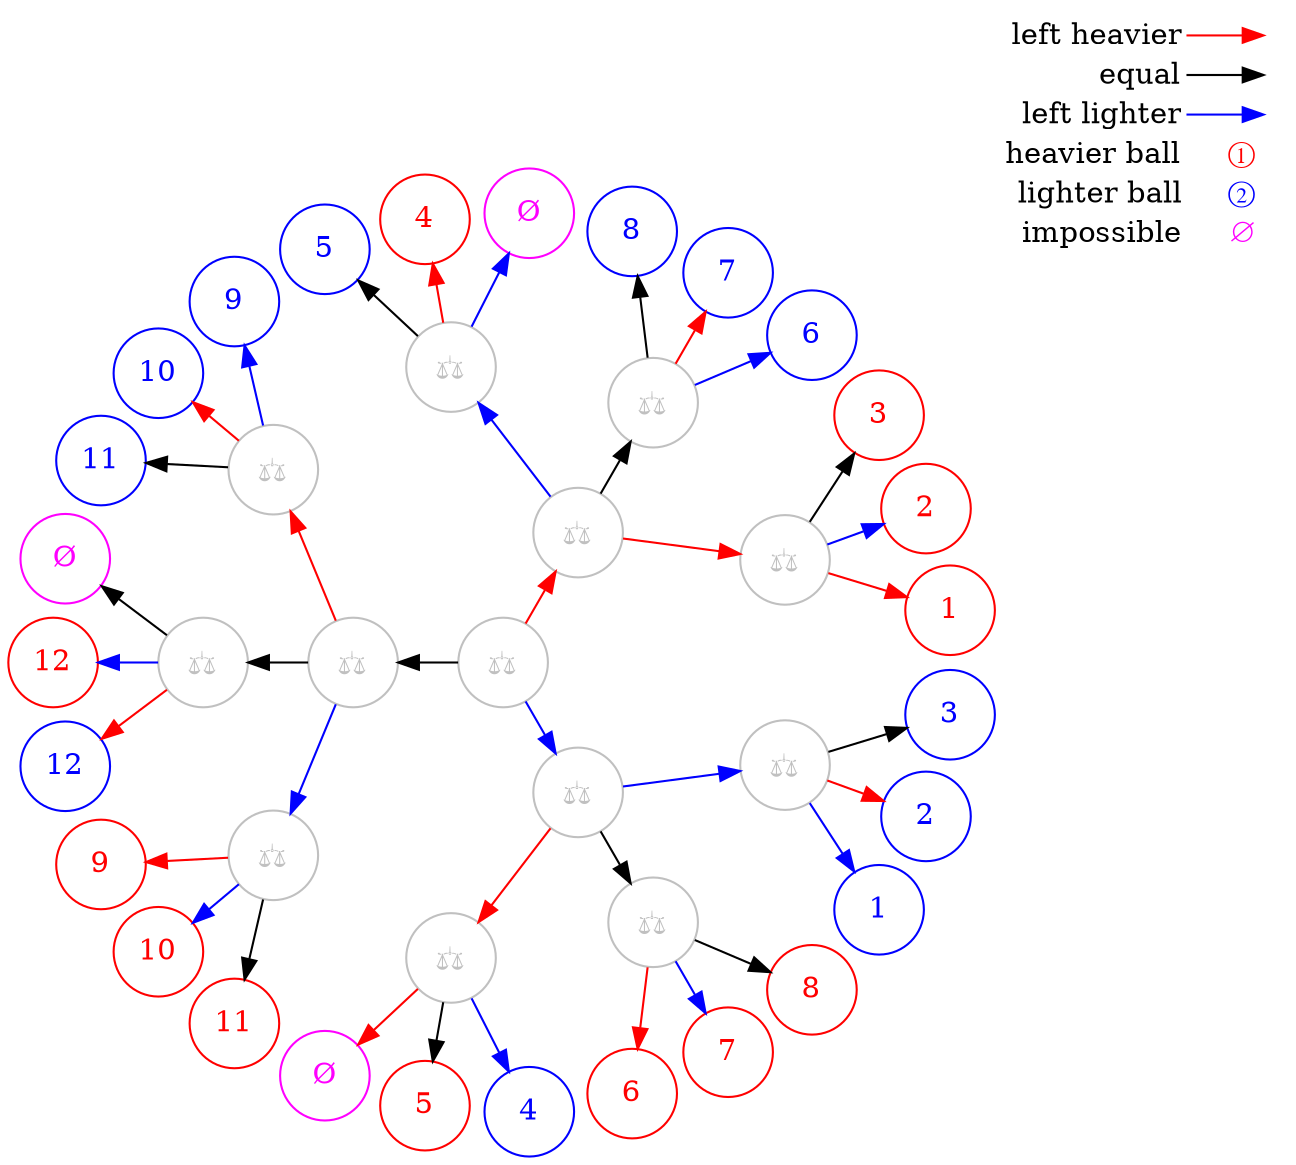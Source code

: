 digraph G {
  layout="twopi";
  bgcolor="transparent";
  node [
    shape="circle",
    fixedsize=true,
    width="0.6",
    fillcolor="white",
    style="filled",
    color="grey",
    fontcolor="grey",
    label="⚖"
  ];
  start;
  lev1_g;
  lev1_e;
  lev1_l;
  lev2_gg;
  lev2_ge;
  lev2_gl;
  lev2_eg;
  lev2_ee;
  lev2_el;
  lev2_lg;
  lev2_le;
  lev2_ll;

  node [color="magenta", label="Ø", fontcolor="magenta"];
  lev3_gll;
  lev3_eee;
  lev3_lgg;

  node [color="red", fontcolor="red"];
  lev3_ggg [label="1"];
  lev3_ggl [label="2"];
  lev3_gge [label="3"];
  lev3_glg [label="4"];
  lev3_lge [label="5"];
  lev3_leg [label="6"];
  lev3_lel [label="7"];
  lev3_lee [label="8"];
  lev3_elg [label="9"];
  lev3_ell [label="10"];
  lev3_ele [label="11"];
  lev3_eel [label="12"];

  node [color="blue", fontcolor="blue"];
  lev3_lll [label="1"];
  lev3_llg [label="2"];
  lev3_lle [label="3"];
  lev3_lgl [label="4"];
  lev3_gle [label="5"];
  lev3_gel [label="6"];
  lev3_geg [label="7"];
  lev3_gee [label="8"];
  lev3_egl [label="9"];
  lev3_egg [label="10"];
  lev3_ege [label="11"];
  lev3_eeg [label="12"];

  start -> lev1_e;
  lev1_g -> lev2_ge;
  lev1_e -> lev2_ee;
  lev1_l -> lev2_le;
  lev2_gg -> lev3_gge;
  lev2_ge -> lev3_gee;
  lev2_gl -> lev3_gle;
  lev2_eg -> lev3_ege;
  lev2_ee -> lev3_eee;
  lev2_el -> lev3_ele;
  lev2_lg -> lev3_lge;
  lev2_le -> lev3_lee;
  lev2_ll -> lev3_lle;

  edge [color="red"];
  start -> lev1_g;
  lev1_g -> lev2_gg;
  lev1_e -> lev2_eg;
  lev1_l -> lev2_lg;
  lev2_gg -> lev3_ggg;
  lev2_ge -> lev3_geg;
  lev2_gl -> lev3_glg;
  lev2_eg -> lev3_egg;
  lev2_ee -> lev3_eeg;
  lev2_el -> lev3_elg;
  lev2_lg -> lev3_lgg;
  lev2_le -> lev3_leg;
  lev2_ll -> lev3_llg;

  edge [color="blue"];
  start -> lev1_l;
  lev1_g -> lev2_gl;
  lev1_e -> lev2_el;
  lev1_l -> lev2_ll;
  lev2_gg -> lev3_ggl;
  lev2_ge -> lev3_gel;
  lev2_gl -> lev3_gll;
  lev2_eg -> lev3_egl;
  lev2_ee -> lev3_eel;
  lev2_el -> lev3_ell;
  lev2_lg -> lev3_lgl;
  lev2_le -> lev3_lel;
  lev2_ll -> lev3_lll;

  subgraph cluster_1 {
    node [shape=plaintext,color="black",fontcolor="black",fixedsize=false];
    label="Legend";
    key2 [label=<<table border="0" cellpadding="2" cellspacing="0" cellborder="0">
      <tr><td align="right" port="h">&nbsp;</td></tr>
      <tr><td align="right" port="e">&nbsp;</td></tr>
      <tr><td align="right" port="l">&nbsp;</td></tr>
      <tr><td align="left"><font color="red">①</font></td></tr>
      <tr><td align="left"><font color="blue">②</font></td></tr>
      <tr><td align="left"><font color="magenta">∅</font></td></tr>
      </table>>]
    key [label=<<table border="0" cellpadding="2" cellspacing="0" cellborder="0">
      <tr><td align="right" port="h">left heavier</td></tr>
      <tr><td align="right" port="e">equal</td></tr>
      <tr><td align="right" port="l">left lighter</td></tr>
      <tr><td align="right" port="bh">heavier ball</td></tr>
      <tr><td align="right" port="bl">lighter ball</td></tr>
      <tr><td align="right" port="bi">impossible</td></tr>
      </table>>]
    key:h:e -> key2:h:e [color="red"];
    key:e:e -> key2:e:e [color="black"];
    key:l:e -> key2:l:e [color="blue"];
  }
}
